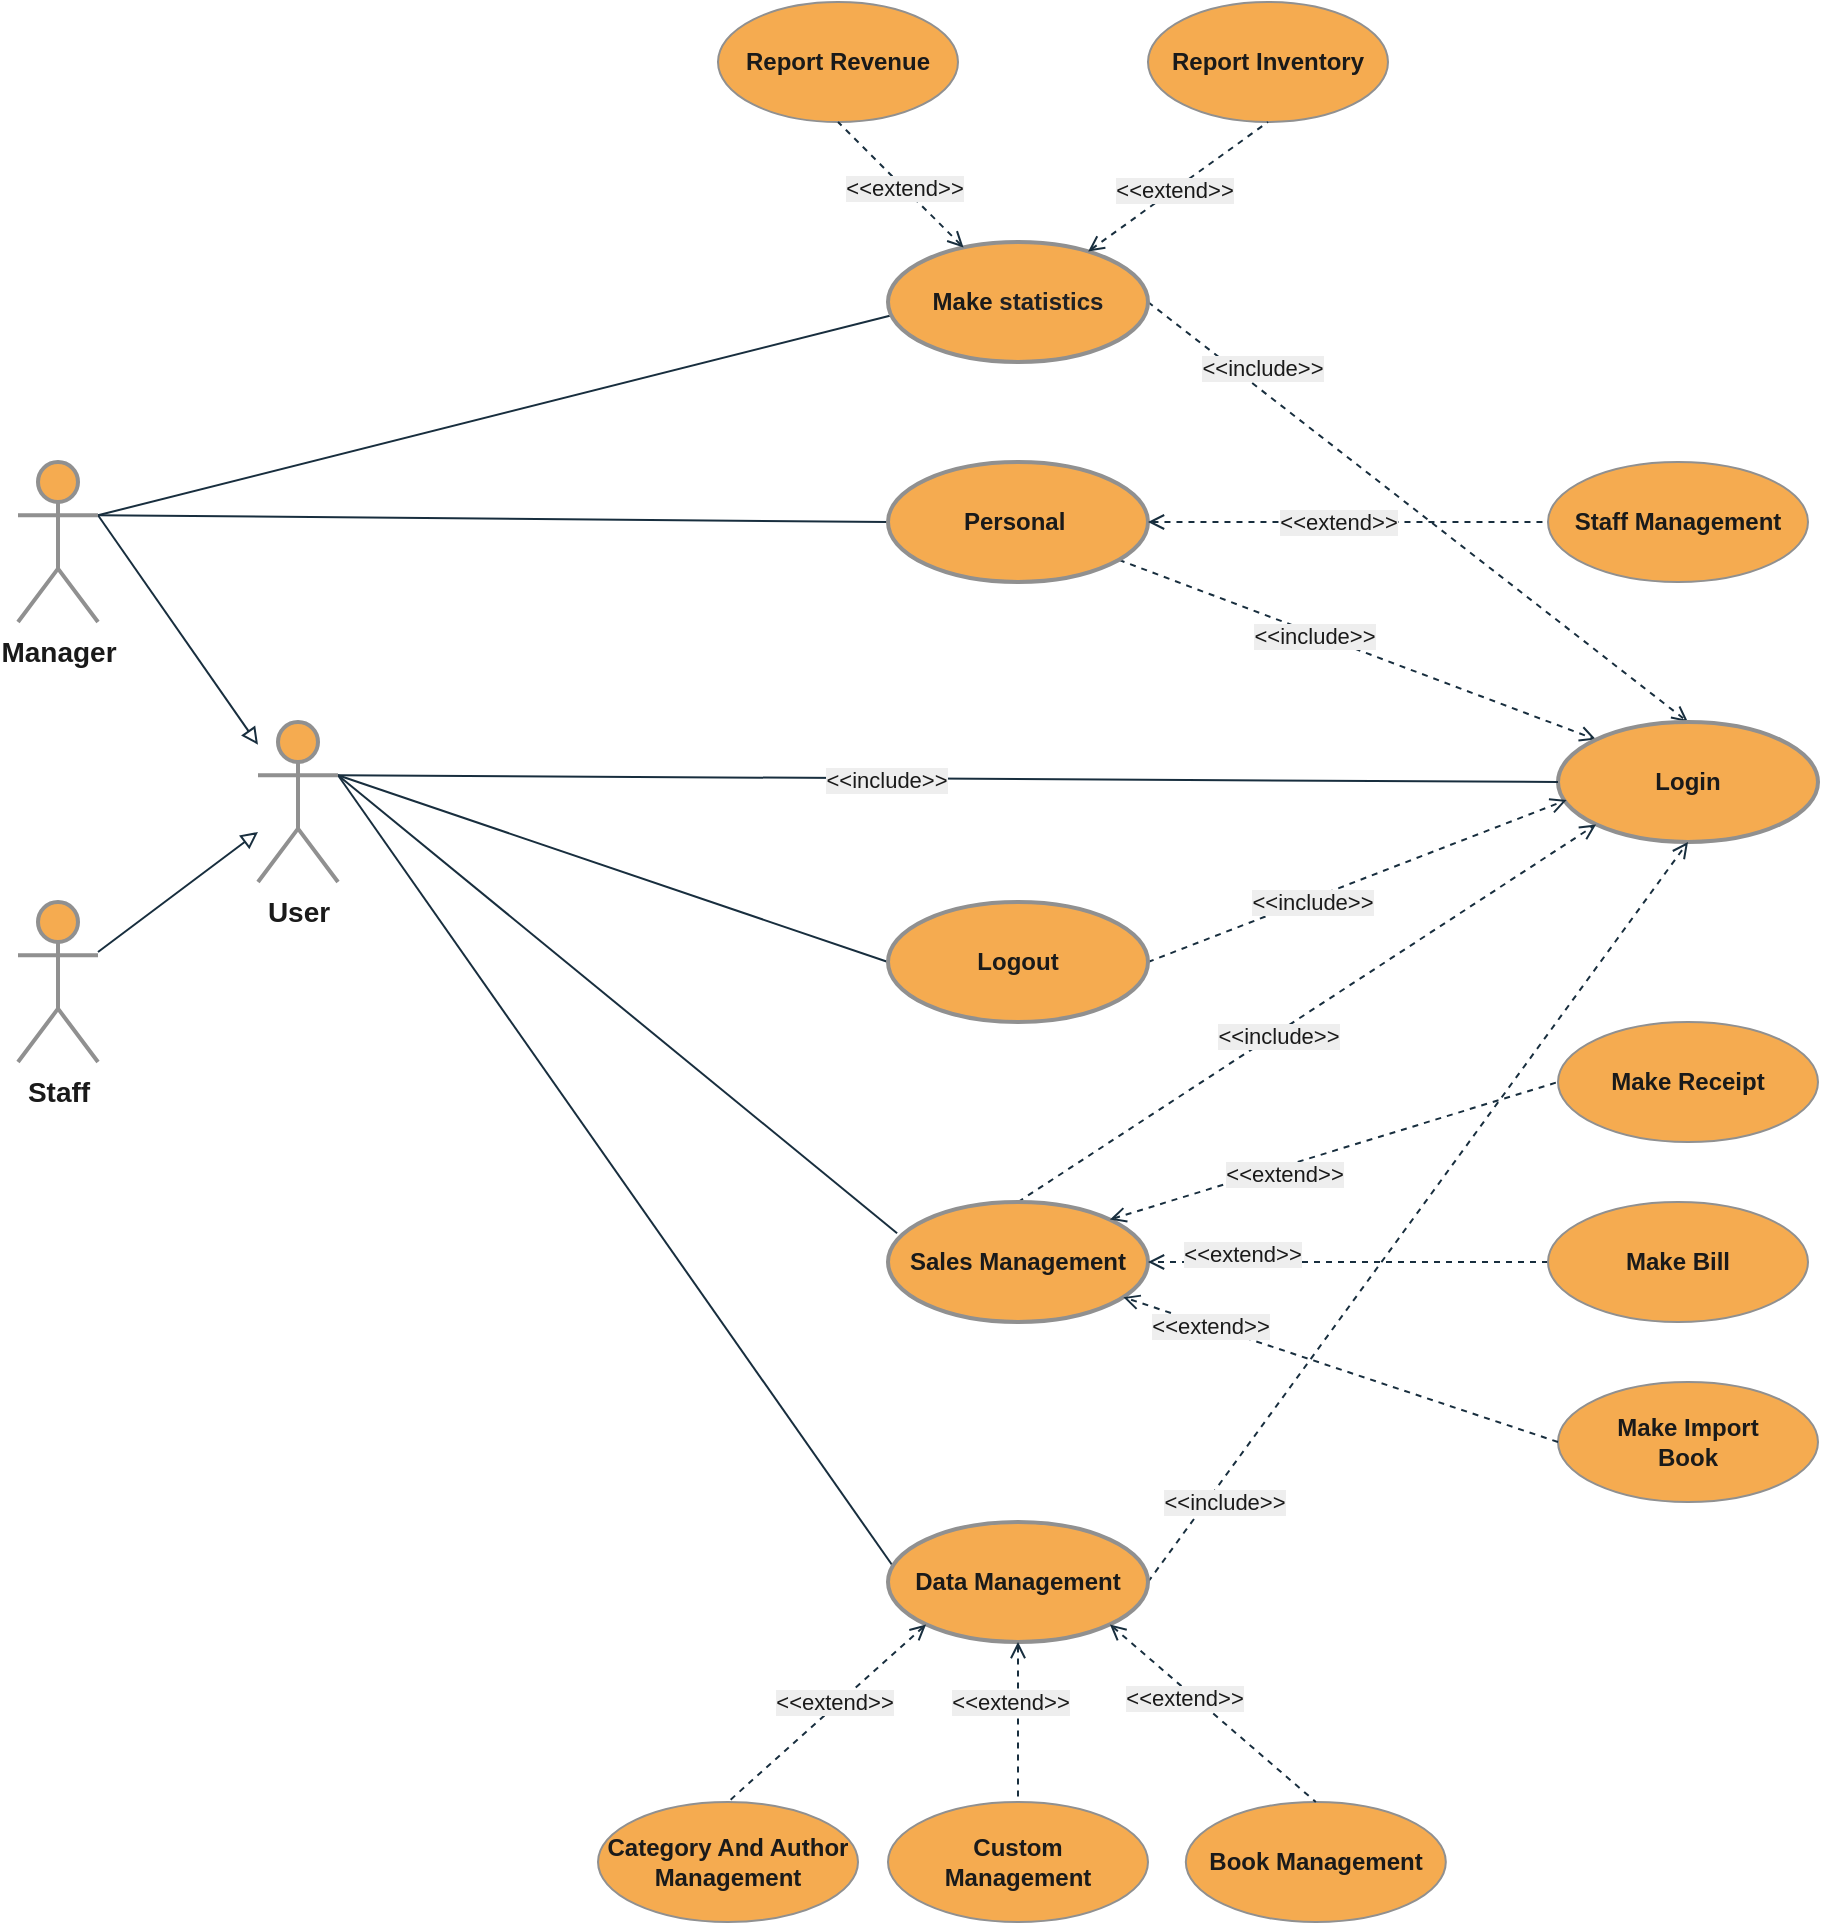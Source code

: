 <mxfile version="14.5.1" type="device" pages="5"><diagram id="12AISzM9FQhBwRvh2Mdc" name="TongQuat"><mxGraphModel dx="2031" dy="1289" grid="1" gridSize="10" guides="1" tooltips="1" connect="1" arrows="1" fold="1" page="1" pageScale="1" pageWidth="100" pageHeight="100" math="0" shadow="0"><root><mxCell id="0"/><mxCell id="1" parent="0"/><mxCell id="B9j7SE3lKNZRO_YAYahh-1" style="rounded=0;orthogonalLoop=1;jettySize=auto;html=1;endArrow=block;endFill=0;strokeColor=#182E3E;fontColor=#1A1A1A;labelBackgroundColor=#EEEEEE;exitX=1;exitY=0.333;exitDx=0;exitDy=0;exitPerimeter=0;" edge="1" parent="1" source="B9j7SE3lKNZRO_YAYahh-4" target="B9j7SE3lKNZRO_YAYahh-10"><mxGeometry relative="1" as="geometry"><mxPoint x="120" y="380" as="targetPoint"/><mxPoint x="100" y="240" as="sourcePoint"/></mxGeometry></mxCell><mxCell id="B9j7SE3lKNZRO_YAYahh-2" style="edgeStyle=none;rounded=0;orthogonalLoop=1;jettySize=auto;html=1;endArrow=none;endFill=0;entryX=0.007;entryY=0.615;entryDx=0;entryDy=0;entryPerimeter=0;strokeColor=#182E3E;fontColor=#1A1A1A;labelBackgroundColor=#EEEEEE;exitX=1;exitY=0.333;exitDx=0;exitDy=0;exitPerimeter=0;" edge="1" parent="1" source="B9j7SE3lKNZRO_YAYahh-4" target="B9j7SE3lKNZRO_YAYahh-13"><mxGeometry relative="1" as="geometry"><mxPoint x="90" y="160" as="sourcePoint"/><mxPoint x="338" y="113" as="targetPoint"/></mxGeometry></mxCell><mxCell id="B9j7SE3lKNZRO_YAYahh-3" style="edgeStyle=none;rounded=0;orthogonalLoop=1;jettySize=auto;html=1;entryX=0;entryY=0.5;entryDx=0;entryDy=0;endArrow=none;endFill=0;strokeColor=#182E3E;fontColor=#1A1A1A;labelBackgroundColor=#EEEEEE;startArrow=none;startFill=0;exitX=1;exitY=0.333;exitDx=0;exitDy=0;exitPerimeter=0;" edge="1" parent="1" source="B9j7SE3lKNZRO_YAYahh-4" target="B9j7SE3lKNZRO_YAYahh-16"><mxGeometry relative="1" as="geometry"><mxPoint x="100" y="240" as="sourcePoint"/></mxGeometry></mxCell><mxCell id="B9j7SE3lKNZRO_YAYahh-4" value="&lt;b&gt;&lt;font style=&quot;font-size: 14px&quot;&gt;Manager&lt;/font&gt;&lt;/b&gt;" style="shape=umlActor;verticalLabelPosition=bottom;verticalAlign=top;html=1;outlineConnect=0;fillColor=#F5AB50;strokeColor=#909090;strokeWidth=2;fontColor=#1A1A1A;" vertex="1" parent="1"><mxGeometry x="60" y="210" width="40" height="80" as="geometry"/></mxCell><mxCell id="B9j7SE3lKNZRO_YAYahh-5" style="edgeStyle=none;rounded=0;orthogonalLoop=1;jettySize=auto;html=1;endArrow=block;endFill=0;strokeColor=#182E3E;fontColor=#1A1A1A;labelBackgroundColor=#EEEEEE;" edge="1" parent="1" source="B9j7SE3lKNZRO_YAYahh-6" target="B9j7SE3lKNZRO_YAYahh-10"><mxGeometry relative="1" as="geometry"><mxPoint x="120" y="400" as="targetPoint"/></mxGeometry></mxCell><mxCell id="B9j7SE3lKNZRO_YAYahh-6" value="&lt;b&gt;&lt;font style=&quot;font-size: 14px&quot;&gt;Staff&lt;br&gt;&lt;/font&gt;&lt;/b&gt;" style="shape=umlActor;verticalLabelPosition=bottom;verticalAlign=top;html=1;outlineConnect=0;fillColor=#F5AB50;strokeColor=#909090;strokeWidth=2;fontColor=#1A1A1A;" vertex="1" parent="1"><mxGeometry x="60" y="430" width="40" height="80" as="geometry"/></mxCell><mxCell id="B9j7SE3lKNZRO_YAYahh-7" style="edgeStyle=none;rounded=0;orthogonalLoop=1;jettySize=auto;html=1;entryX=0.035;entryY=0.26;entryDx=0;entryDy=0;entryPerimeter=0;endArrow=none;endFill=0;strokeColor=#182E3E;fontColor=#1A1A1A;labelBackgroundColor=#EEEEEE;exitX=1;exitY=0.333;exitDx=0;exitDy=0;exitPerimeter=0;" edge="1" parent="1" source="B9j7SE3lKNZRO_YAYahh-10" target="B9j7SE3lKNZRO_YAYahh-20"><mxGeometry relative="1" as="geometry"><mxPoint x="356.322" y="417.787" as="sourcePoint"/></mxGeometry></mxCell><mxCell id="B9j7SE3lKNZRO_YAYahh-8" style="edgeStyle=none;rounded=0;orthogonalLoop=1;jettySize=auto;html=1;entryX=0.028;entryY=0.396;entryDx=0;entryDy=0;entryPerimeter=0;endArrow=none;endFill=0;strokeColor=#182E3E;fontColor=#1A1A1A;labelBackgroundColor=#EEEEEE;exitX=1;exitY=0.333;exitDx=0;exitDy=0;exitPerimeter=0;" edge="1" parent="1" source="B9j7SE3lKNZRO_YAYahh-10" target="B9j7SE3lKNZRO_YAYahh-23"><mxGeometry relative="1" as="geometry"><mxPoint x="220" y="370" as="sourcePoint"/></mxGeometry></mxCell><mxCell id="B9j7SE3lKNZRO_YAYahh-9" style="edgeStyle=none;rounded=0;orthogonalLoop=1;jettySize=auto;html=1;entryX=0;entryY=0.5;entryDx=0;entryDy=0;endArrow=none;endFill=0;strokeColor=#182E3E;fontColor=#1A1A1A;labelBackgroundColor=#EEEEEE;exitX=1;exitY=0.333;exitDx=0;exitDy=0;exitPerimeter=0;" edge="1" parent="1" source="B9j7SE3lKNZRO_YAYahh-10" target="B9j7SE3lKNZRO_YAYahh-26"><mxGeometry relative="1" as="geometry"><mxPoint x="380.962" y="408.284" as="sourcePoint"/></mxGeometry></mxCell><mxCell id="B9j7SE3lKNZRO_YAYahh-10" value="&lt;b&gt;&lt;font style=&quot;font-size: 14px&quot;&gt;User&lt;br&gt;&lt;/font&gt;&lt;/b&gt;" style="shape=umlActor;verticalLabelPosition=bottom;verticalAlign=top;html=1;outlineConnect=0;fillColor=#F5AB50;strokeColor=#909090;strokeWidth=2;fontColor=#1A1A1A;" vertex="1" parent="1"><mxGeometry x="180" y="340" width="40" height="80" as="geometry"/></mxCell><mxCell id="B9j7SE3lKNZRO_YAYahh-11" style="edgeStyle=none;rounded=0;orthogonalLoop=1;jettySize=auto;html=1;entryX=0.5;entryY=0;entryDx=0;entryDy=0;endArrow=open;endFill=0;dashed=1;exitX=1;exitY=0.5;exitDx=0;exitDy=0;strokeColor=#182E3E;fontColor=#1A1A1A;labelBackgroundColor=#EEEEEE;" edge="1" parent="1" source="B9j7SE3lKNZRO_YAYahh-13" target="B9j7SE3lKNZRO_YAYahh-17"><mxGeometry relative="1" as="geometry"/></mxCell><mxCell id="B9j7SE3lKNZRO_YAYahh-12" value="&amp;lt;&amp;lt;include&amp;gt;&amp;gt;" style="edgeLabel;html=1;align=center;verticalAlign=middle;resizable=0;points=[];fontColor=#1A1A1A;labelBackgroundColor=#EEEEEE;" vertex="1" connectable="0" parent="B9j7SE3lKNZRO_YAYahh-11"><mxGeometry x="-0.164" y="2" relative="1" as="geometry"><mxPoint x="-57.3" y="-53.19" as="offset"/></mxGeometry></mxCell><mxCell id="B9j7SE3lKNZRO_YAYahh-13" value="&lt;b&gt;Make&amp;nbsp;&lt;span style=&quot;color: rgb(32 , 33 , 36) ; font-family: inherit ; text-align: left&quot;&gt;&lt;font style=&quot;font-size: 12px&quot;&gt;statistics&lt;/font&gt;&lt;/span&gt;&lt;/b&gt;" style="ellipse;whiteSpace=wrap;html=1;strokeWidth=2;fillColor=#F5AB50;strokeColor=#909090;fontColor=#1A1A1A;" vertex="1" parent="1"><mxGeometry x="495" y="100" width="130" height="60" as="geometry"/></mxCell><mxCell id="B9j7SE3lKNZRO_YAYahh-14" style="edgeStyle=none;rounded=0;orthogonalLoop=1;jettySize=auto;html=1;entryX=0;entryY=0;entryDx=0;entryDy=0;endArrow=open;endFill=0;dashed=1;strokeColor=#182E3E;fontColor=#1A1A1A;labelBackgroundColor=#EEEEEE;" edge="1" parent="1" source="B9j7SE3lKNZRO_YAYahh-16" target="B9j7SE3lKNZRO_YAYahh-17"><mxGeometry relative="1" as="geometry"/></mxCell><mxCell id="B9j7SE3lKNZRO_YAYahh-15" value="&amp;lt;&amp;lt;include&amp;gt;&amp;gt;" style="edgeLabel;html=1;align=center;verticalAlign=middle;resizable=0;points=[];fontColor=#1A1A1A;labelBackgroundColor=#EEEEEE;" vertex="1" connectable="0" parent="B9j7SE3lKNZRO_YAYahh-14"><mxGeometry x="-0.182" y="-1" relative="1" as="geometry"><mxPoint as="offset"/></mxGeometry></mxCell><mxCell id="B9j7SE3lKNZRO_YAYahh-16" value="&lt;b&gt;Personal&amp;nbsp;&lt;/b&gt;" style="ellipse;whiteSpace=wrap;html=1;strokeWidth=2;fillColor=#F5AB50;strokeColor=#909090;fontColor=#1A1A1A;" vertex="1" parent="1"><mxGeometry x="495.0" y="210" width="130" height="60" as="geometry"/></mxCell><mxCell id="B9j7SE3lKNZRO_YAYahh-17" value="&lt;b&gt;Login&lt;/b&gt;" style="ellipse;whiteSpace=wrap;html=1;strokeWidth=2;fillColor=#F5AB50;strokeColor=#909090;fontColor=#1A1A1A;" vertex="1" parent="1"><mxGeometry x="830" y="340" width="130" height="60" as="geometry"/></mxCell><mxCell id="B9j7SE3lKNZRO_YAYahh-18" style="edgeStyle=none;rounded=0;orthogonalLoop=1;jettySize=auto;html=1;endArrow=open;endFill=0;dashed=1;exitX=0.5;exitY=0;exitDx=0;exitDy=0;strokeColor=#182E3E;fontColor=#1A1A1A;labelBackgroundColor=#EEEEEE;entryX=0;entryY=1;entryDx=0;entryDy=0;" edge="1" parent="1" source="B9j7SE3lKNZRO_YAYahh-20" target="B9j7SE3lKNZRO_YAYahh-17"><mxGeometry relative="1" as="geometry"/></mxCell><mxCell id="B9j7SE3lKNZRO_YAYahh-19" value="&amp;lt;&amp;lt;include&amp;gt;&amp;gt;" style="edgeLabel;html=1;align=center;verticalAlign=middle;resizable=0;points=[];fontColor=#1A1A1A;labelBackgroundColor=#EEEEEE;" vertex="1" connectable="0" parent="B9j7SE3lKNZRO_YAYahh-18"><mxGeometry x="-0.104" y="-1" relative="1" as="geometry"><mxPoint as="offset"/></mxGeometry></mxCell><mxCell id="B9j7SE3lKNZRO_YAYahh-20" value="&lt;b&gt;Sales Management&lt;/b&gt;" style="ellipse;whiteSpace=wrap;html=1;strokeWidth=2;fillColor=#F5AB50;strokeColor=#909090;fontColor=#1A1A1A;" vertex="1" parent="1"><mxGeometry x="495" y="580" width="130" height="60" as="geometry"/></mxCell><mxCell id="B9j7SE3lKNZRO_YAYahh-21" style="edgeStyle=none;rounded=0;orthogonalLoop=1;jettySize=auto;html=1;entryX=0.5;entryY=1;entryDx=0;entryDy=0;endArrow=open;endFill=0;dashed=1;exitX=1;exitY=0.5;exitDx=0;exitDy=0;strokeColor=#182E3E;fontColor=#1A1A1A;labelBackgroundColor=#EEEEEE;" edge="1" parent="1" source="B9j7SE3lKNZRO_YAYahh-23" target="B9j7SE3lKNZRO_YAYahh-17"><mxGeometry relative="1" as="geometry"/></mxCell><mxCell id="B9j7SE3lKNZRO_YAYahh-22" value="&amp;lt;&amp;lt;include&amp;gt;&amp;gt;" style="edgeLabel;html=1;align=center;verticalAlign=middle;resizable=0;points=[];fontColor=#1A1A1A;labelBackgroundColor=#EEEEEE;" vertex="1" connectable="0" parent="B9j7SE3lKNZRO_YAYahh-21"><mxGeometry x="0.098" y="1" relative="1" as="geometry"><mxPoint x="-109.76" y="163.83" as="offset"/></mxGeometry></mxCell><mxCell id="B9j7SE3lKNZRO_YAYahh-23" value="&lt;b&gt;Data Management&lt;/b&gt;" style="ellipse;whiteSpace=wrap;html=1;strokeWidth=2;fillColor=#F5AB50;strokeColor=#909090;fontColor=#1A1A1A;" vertex="1" parent="1"><mxGeometry x="495" y="740" width="130" height="60" as="geometry"/></mxCell><mxCell id="B9j7SE3lKNZRO_YAYahh-24" style="edgeStyle=none;rounded=0;orthogonalLoop=1;jettySize=auto;html=1;exitX=1;exitY=0.5;exitDx=0;exitDy=0;entryX=0.033;entryY=0.65;entryDx=0;entryDy=0;entryPerimeter=0;endArrow=open;endFill=0;dashed=1;strokeColor=#182E3E;fontColor=#1A1A1A;labelBackgroundColor=#EEEEEE;" edge="1" parent="1" source="B9j7SE3lKNZRO_YAYahh-26" target="B9j7SE3lKNZRO_YAYahh-17"><mxGeometry relative="1" as="geometry"/></mxCell><mxCell id="B9j7SE3lKNZRO_YAYahh-25" value="&amp;lt;&amp;lt;include&amp;gt;&amp;gt;" style="edgeLabel;html=1;align=center;verticalAlign=middle;resizable=0;points=[];fontColor=#1A1A1A;labelBackgroundColor=#EEEEEE;" vertex="1" connectable="0" parent="B9j7SE3lKNZRO_YAYahh-24"><mxGeometry x="-0.219" y="-1" relative="1" as="geometry"><mxPoint as="offset"/></mxGeometry></mxCell><mxCell id="B9j7SE3lKNZRO_YAYahh-26" value="&lt;b&gt;Logout&lt;/b&gt;" style="ellipse;whiteSpace=wrap;html=1;strokeWidth=2;fillColor=#F5AB50;strokeColor=#909090;fontColor=#1A1A1A;" vertex="1" parent="1"><mxGeometry x="495" y="430" width="130" height="60" as="geometry"/></mxCell><mxCell id="B9j7SE3lKNZRO_YAYahh-27" value="&amp;lt;&amp;lt;extend&amp;gt;&amp;gt;" style="edgeStyle=none;orthogonalLoop=1;jettySize=auto;html=1;exitX=1;exitY=0;exitDx=0;exitDy=0;entryX=0;entryY=0.5;entryDx=0;entryDy=0;dashed=1;startArrow=open;startFill=0;endArrow=none;endFill=0;strokeColor=#182E3E;fontColor=#1A1A1A;labelBackgroundColor=#EEEEEE;" edge="1" parent="1" source="B9j7SE3lKNZRO_YAYahh-20" target="B9j7SE3lKNZRO_YAYahh-29"><mxGeometry x="-0.238" y="-4" relative="1" as="geometry"><mxPoint x="943.98" y="565" as="sourcePoint"/><mxPoint as="offset"/></mxGeometry></mxCell><mxCell id="B9j7SE3lKNZRO_YAYahh-28" value="&lt;b&gt;Make Import &lt;br&gt;Book&lt;/b&gt;" style="ellipse;whiteSpace=wrap;html=1;fillColor=#F5AB50;strokeColor=#909090;fontColor=#1A1A1A;" vertex="1" parent="1"><mxGeometry x="830" y="670" width="130" height="60" as="geometry"/></mxCell><mxCell id="B9j7SE3lKNZRO_YAYahh-29" value="&lt;b&gt;Make Receipt&lt;/b&gt;" style="ellipse;whiteSpace=wrap;html=1;fillColor=#F5AB50;strokeColor=#909090;fontColor=#1A1A1A;" vertex="1" parent="1"><mxGeometry x="830" y="490" width="130" height="60" as="geometry"/></mxCell><mxCell id="B9j7SE3lKNZRO_YAYahh-30" value="&amp;lt;&amp;lt;extend&amp;gt;&amp;gt;" style="edgeStyle=none;orthogonalLoop=1;jettySize=auto;html=1;dashed=1;startArrow=none;startFill=0;endArrow=open;endFill=0;strokeColor=#182E3E;fontColor=#1A1A1A;labelBackgroundColor=#EEEEEE;entryX=1;entryY=0.5;entryDx=0;entryDy=0;" edge="1" parent="1" source="B9j7SE3lKNZRO_YAYahh-31" target="B9j7SE3lKNZRO_YAYahh-20"><mxGeometry x="0.528" y="-4" relative="1" as="geometry"><mxPoint x="936.548" y="579.462" as="targetPoint"/><mxPoint as="offset"/></mxGeometry></mxCell><mxCell id="B9j7SE3lKNZRO_YAYahh-31" value="&lt;b&gt;Make Bill&lt;/b&gt;" style="ellipse;whiteSpace=wrap;html=1;fillColor=#F5AB50;strokeColor=#909090;fontColor=#1A1A1A;" vertex="1" parent="1"><mxGeometry x="825" y="580" width="130" height="60" as="geometry"/></mxCell><mxCell id="B9j7SE3lKNZRO_YAYahh-32" value="&amp;lt;&amp;lt;extend&amp;gt;&amp;gt;" style="edgeStyle=none;orthogonalLoop=1;jettySize=auto;html=1;dashed=1;startArrow=none;startFill=0;endArrow=open;endFill=0;strokeColor=#182E3E;fontColor=#1A1A1A;labelBackgroundColor=#EEEEEE;exitX=0;exitY=0.5;exitDx=0;exitDy=0;" edge="1" parent="1" source="B9j7SE3lKNZRO_YAYahh-28" target="B9j7SE3lKNZRO_YAYahh-20"><mxGeometry x="0.599" relative="1" as="geometry"><mxPoint x="1050" y="509.996" as="targetPoint"/><mxPoint x="1050" y="570" as="sourcePoint"/><mxPoint as="offset"/></mxGeometry></mxCell><mxCell id="B9j7SE3lKNZRO_YAYahh-33" value="&lt;b&gt;Category And Author Management&lt;/b&gt;" style="ellipse;whiteSpace=wrap;html=1;fillColor=#F5AB50;strokeColor=#909090;fontColor=#1A1A1A;" vertex="1" parent="1"><mxGeometry x="350.004" y="880" width="130" height="60" as="geometry"/></mxCell><mxCell id="B9j7SE3lKNZRO_YAYahh-34" value="&lt;b&gt;Custom&lt;br&gt;Management&lt;/b&gt;" style="ellipse;whiteSpace=wrap;html=1;fillColor=#F5AB50;strokeColor=#909090;fontColor=#1A1A1A;" vertex="1" parent="1"><mxGeometry x="495.0" y="880" width="130" height="60" as="geometry"/></mxCell><mxCell id="B9j7SE3lKNZRO_YAYahh-35" value="&lt;b&gt;Book Management&lt;/b&gt;" style="ellipse;whiteSpace=wrap;html=1;fillColor=#F5AB50;strokeColor=#909090;fontColor=#1A1A1A;" vertex="1" parent="1"><mxGeometry x="643.91" y="880" width="130" height="60" as="geometry"/></mxCell><mxCell id="B9j7SE3lKNZRO_YAYahh-36" value="&amp;lt;&amp;lt;extend&amp;gt;&amp;gt;" style="edgeStyle=none;orthogonalLoop=1;jettySize=auto;html=1;exitX=1;exitY=1;exitDx=0;exitDy=0;entryX=0.5;entryY=0;entryDx=0;entryDy=0;dashed=1;startArrow=open;startFill=0;endArrow=none;endFill=0;strokeColor=#182E3E;fontColor=#1A1A1A;labelBackgroundColor=#EEEEEE;" edge="1" parent="1" source="B9j7SE3lKNZRO_YAYahh-23" target="B9j7SE3lKNZRO_YAYahh-35"><mxGeometry x="-0.238" y="-4" relative="1" as="geometry"><mxPoint x="820" y="840" as="sourcePoint"/><mxPoint x="1042.156" y="761.002" as="targetPoint"/><mxPoint as="offset"/></mxGeometry></mxCell><mxCell id="B9j7SE3lKNZRO_YAYahh-37" value="&amp;lt;&amp;lt;extend&amp;gt;&amp;gt;" style="edgeStyle=none;orthogonalLoop=1;jettySize=auto;html=1;exitX=1;exitY=0;exitDx=0;exitDy=0;entryX=0.5;entryY=0;entryDx=0;entryDy=0;dashed=1;startArrow=open;startFill=0;endArrow=none;endFill=0;strokeColor=#182E3E;fontColor=#1A1A1A;labelBackgroundColor=#EEEEEE;" edge="1" parent="1" target="B9j7SE3lKNZRO_YAYahh-34"><mxGeometry x="-0.238" y="-4" relative="1" as="geometry"><mxPoint x="560.004" y="799.998" as="sourcePoint"/><mxPoint x="782.16" y="721.0" as="targetPoint"/><mxPoint as="offset"/></mxGeometry></mxCell><mxCell id="B9j7SE3lKNZRO_YAYahh-38" value="&amp;lt;&amp;lt;extend&amp;gt;&amp;gt;" style="edgeStyle=none;orthogonalLoop=1;jettySize=auto;html=1;exitX=0;exitY=1;exitDx=0;exitDy=0;entryX=0.5;entryY=0;entryDx=0;entryDy=0;dashed=1;startArrow=open;startFill=0;endArrow=none;endFill=0;strokeColor=#182E3E;fontColor=#1A1A1A;labelBackgroundColor=#EEEEEE;" edge="1" parent="1" source="B9j7SE3lKNZRO_YAYahh-23" target="B9j7SE3lKNZRO_YAYahh-33"><mxGeometry x="-0.097" y="-2" relative="1" as="geometry"><mxPoint x="127.85" y="790" as="sourcePoint"/><mxPoint x="350.006" y="711.002" as="targetPoint"/><mxPoint as="offset"/></mxGeometry></mxCell><mxCell id="B9j7SE3lKNZRO_YAYahh-39" value="&lt;b&gt;Staff Management&lt;/b&gt;" style="ellipse;whiteSpace=wrap;html=1;fillColor=#F5AB50;strokeColor=#909090;fontColor=#1A1A1A;" vertex="1" parent="1"><mxGeometry x="825" y="210" width="130" height="60" as="geometry"/></mxCell><mxCell id="B9j7SE3lKNZRO_YAYahh-40" value="&amp;lt;&amp;lt;extend&amp;gt;&amp;gt;" style="edgeStyle=none;orthogonalLoop=1;jettySize=auto;html=1;exitX=1;exitY=0.5;exitDx=0;exitDy=0;entryX=0;entryY=0.5;entryDx=0;entryDy=0;dashed=1;startArrow=open;startFill=0;endArrow=none;endFill=0;strokeColor=#182E3E;fontColor=#1A1A1A;labelBackgroundColor=#EEEEEE;" edge="1" parent="1" source="B9j7SE3lKNZRO_YAYahh-16" target="B9j7SE3lKNZRO_YAYahh-39"><mxGeometry x="-0.05" relative="1" as="geometry"><mxPoint x="570.004" y="111.002" as="sourcePoint"/><mxPoint x="676.07" y="200" as="targetPoint"/><mxPoint as="offset"/></mxGeometry></mxCell><mxCell id="B9j7SE3lKNZRO_YAYahh-41" style="edgeStyle=none;rounded=0;orthogonalLoop=1;jettySize=auto;html=1;endArrow=none;endFill=0;exitX=1;exitY=0.333;exitDx=0;exitDy=0;strokeColor=#182E3E;fontColor=#1A1A1A;labelBackgroundColor=#EEEEEE;entryX=0;entryY=0.5;entryDx=0;entryDy=0;exitPerimeter=0;" edge="1" parent="1" source="B9j7SE3lKNZRO_YAYahh-10" target="B9j7SE3lKNZRO_YAYahh-17"><mxGeometry relative="1" as="geometry"><mxPoint x="230" y="368.79" as="sourcePoint"/><mxPoint x="517.574" y="170.003" as="targetPoint"/></mxGeometry></mxCell><mxCell id="B9j7SE3lKNZRO_YAYahh-42" value="&amp;lt;&amp;lt;include&amp;gt;&amp;gt;" style="edgeLabel;html=1;align=center;verticalAlign=middle;resizable=0;points=[];fontColor=#1A1A1A;labelBackgroundColor=#EEEEEE;" vertex="1" connectable="0" parent="B9j7SE3lKNZRO_YAYahh-41"><mxGeometry x="-0.104" y="-1" relative="1" as="geometry"><mxPoint as="offset"/></mxGeometry></mxCell><mxCell id="B9j7SE3lKNZRO_YAYahh-43" value="&lt;b&gt;Report Revenue&lt;/b&gt;" style="ellipse;whiteSpace=wrap;html=1;fillColor=#F5AB50;strokeColor=#909090;fontColor=#1A1A1A;" vertex="1" parent="1"><mxGeometry x="410" y="-20" width="120" height="60" as="geometry"/></mxCell><mxCell id="B9j7SE3lKNZRO_YAYahh-44" value="&lt;b&gt;Report Inventory&lt;/b&gt;" style="ellipse;whiteSpace=wrap;html=1;fillColor=#F5AB50;strokeColor=#909090;fontColor=#1A1A1A;" vertex="1" parent="1"><mxGeometry x="625" y="-20" width="120" height="60" as="geometry"/></mxCell><mxCell id="B9j7SE3lKNZRO_YAYahh-45" value="&amp;lt;&amp;lt;extend&amp;gt;&amp;gt;" style="edgeStyle=none;orthogonalLoop=1;jettySize=auto;html=1;entryX=0.5;entryY=1;entryDx=0;entryDy=0;dashed=1;startArrow=open;startFill=0;endArrow=none;endFill=0;strokeColor=#182E3E;fontColor=#1A1A1A;labelBackgroundColor=#EEEEEE;" edge="1" parent="1" source="B9j7SE3lKNZRO_YAYahh-13" target="B9j7SE3lKNZRO_YAYahh-43"><mxGeometry x="-0.05" relative="1" as="geometry"><mxPoint x="710" y="20" as="sourcePoint"/><mxPoint x="910" y="20" as="targetPoint"/><mxPoint as="offset"/></mxGeometry></mxCell><mxCell id="B9j7SE3lKNZRO_YAYahh-46" value="&amp;lt;&amp;lt;extend&amp;gt;&amp;gt;" style="edgeStyle=none;orthogonalLoop=1;jettySize=auto;html=1;dashed=1;startArrow=open;startFill=0;endArrow=none;endFill=0;strokeColor=#182E3E;fontColor=#1A1A1A;labelBackgroundColor=#EEEEEE;entryX=0.5;entryY=1;entryDx=0;entryDy=0;" edge="1" parent="1" source="B9j7SE3lKNZRO_YAYahh-13" target="B9j7SE3lKNZRO_YAYahh-44"><mxGeometry x="-0.05" relative="1" as="geometry"><mxPoint x="635" y="129.5" as="sourcePoint"/><mxPoint x="835" y="130" as="targetPoint"/><mxPoint as="offset"/></mxGeometry></mxCell></root></mxGraphModel></diagram><diagram id="dQmWxJKaOyNZSO_OTCmM" name="QlyBanHang"><mxGraphModel dx="1322" dy="732" grid="1" gridSize="10" guides="1" tooltips="1" connect="1" arrows="1" fold="1" page="1" pageScale="1" pageWidth="100" pageHeight="100" math="0" shadow="0"><root><mxCell id="JyHqEQmhWCC_Et6Cs1uQ-0"/><mxCell id="JyHqEQmhWCC_Et6Cs1uQ-1" parent="JyHqEQmhWCC_Et6Cs1uQ-0"/><mxCell id="JyHqEQmhWCC_Et6Cs1uQ-2" style="edgeStyle=none;orthogonalLoop=1;jettySize=auto;html=1;entryX=0.005;entryY=0.589;entryDx=0;entryDy=0;entryPerimeter=0;startArrow=open;startFill=0;endArrow=none;endFill=0;dashed=1;strokeColor=#182E3E;fontColor=#1A1A1A;labelBackgroundColor=#EEEEEE;" edge="1" parent="JyHqEQmhWCC_Et6Cs1uQ-1" source="JyHqEQmhWCC_Et6Cs1uQ-4" target="JyHqEQmhWCC_Et6Cs1uQ-9"><mxGeometry relative="1" as="geometry"/></mxCell><mxCell id="JyHqEQmhWCC_Et6Cs1uQ-3" value="&amp;lt;&amp;lt;extend&amp;gt;&amp;gt;" style="edgeStyle=none;orthogonalLoop=1;jettySize=auto;html=1;exitX=1;exitY=0.5;exitDx=0;exitDy=0;entryX=0;entryY=0.5;entryDx=0;entryDy=0;dashed=1;startArrow=open;startFill=0;endArrow=none;endFill=0;strokeColor=#182E3E;fontColor=#1A1A1A;labelBackgroundColor=#EEEEEE;" edge="1" parent="JyHqEQmhWCC_Et6Cs1uQ-1" source="JyHqEQmhWCC_Et6Cs1uQ-4" target="JyHqEQmhWCC_Et6Cs1uQ-16"><mxGeometry relative="1" as="geometry"/></mxCell><mxCell id="JyHqEQmhWCC_Et6Cs1uQ-4" value="&lt;b&gt;Sales Management&lt;/b&gt;" style="ellipse;whiteSpace=wrap;html=1;fillColor=#F5AB50;strokeColor=#909090;fontColor=#1A1A1A;" vertex="1" parent="JyHqEQmhWCC_Et6Cs1uQ-1"><mxGeometry x="190" y="350" width="120" height="60" as="geometry"/></mxCell><mxCell id="JyHqEQmhWCC_Et6Cs1uQ-5" style="edgeStyle=none;orthogonalLoop=1;jettySize=auto;html=1;exitX=0.5;exitY=0;exitDx=0;exitDy=0;strokeColor=#182E3E;fontColor=#1A1A1A;labelBackgroundColor=#EEEEEE;" edge="1" parent="JyHqEQmhWCC_Et6Cs1uQ-1"><mxGeometry relative="1" as="geometry"><mxPoint x="190" y="320" as="sourcePoint"/><mxPoint x="190" y="320" as="targetPoint"/></mxGeometry></mxCell><mxCell id="JyHqEQmhWCC_Et6Cs1uQ-6" style="edgeStyle=none;orthogonalLoop=1;jettySize=auto;html=1;exitX=0.5;exitY=1;exitDx=0;exitDy=0;strokeColor=#182E3E;fontColor=#1A1A1A;labelBackgroundColor=#EEEEEE;" edge="1" parent="JyHqEQmhWCC_Et6Cs1uQ-1"><mxGeometry relative="1" as="geometry"><mxPoint x="190" y="370" as="sourcePoint"/><mxPoint x="190" y="370" as="targetPoint"/></mxGeometry></mxCell><mxCell id="JyHqEQmhWCC_Et6Cs1uQ-7" style="edgeStyle=none;orthogonalLoop=1;jettySize=auto;html=1;entryX=0;entryY=0.5;entryDx=0;entryDy=0;dashed=1;startArrow=open;startFill=0;endArrow=none;endFill=0;strokeColor=#182E3E;fontColor=#1A1A1A;labelBackgroundColor=#EEEEEE;" edge="1" parent="JyHqEQmhWCC_Et6Cs1uQ-1" source="JyHqEQmhWCC_Et6Cs1uQ-9" target="JyHqEQmhWCC_Et6Cs1uQ-10"><mxGeometry relative="1" as="geometry"/></mxCell><mxCell id="JyHqEQmhWCC_Et6Cs1uQ-8" style="edgeStyle=none;orthogonalLoop=1;jettySize=auto;html=1;exitX=1;exitY=0;exitDx=0;exitDy=0;dashed=1;startArrow=open;startFill=0;endArrow=none;endFill=0;strokeColor=#182E3E;fontColor=#1A1A1A;labelBackgroundColor=#EEEEEE;entryX=0;entryY=0.5;entryDx=0;entryDy=0;" edge="1" parent="JyHqEQmhWCC_Et6Cs1uQ-1" source="JyHqEQmhWCC_Et6Cs1uQ-9" target="JyHqEQmhWCC_Et6Cs1uQ-11"><mxGeometry relative="1" as="geometry"><mxPoint x="680" y="150" as="targetPoint"/></mxGeometry></mxCell><mxCell id="JyHqEQmhWCC_Et6Cs1uQ-9" value="&lt;b&gt;Make Import Book&lt;/b&gt;" style="ellipse;whiteSpace=wrap;html=1;fillColor=#F5AB50;strokeColor=#909090;fontColor=#1A1A1A;" vertex="1" parent="JyHqEQmhWCC_Et6Cs1uQ-1"><mxGeometry x="440" y="250" width="120" height="60" as="geometry"/></mxCell><mxCell id="JyHqEQmhWCC_Et6Cs1uQ-10" value="&lt;b&gt;Add&lt;/b&gt;" style="ellipse;whiteSpace=wrap;html=1;fillColor=#F5AB50;strokeColor=#909090;fontColor=#1A1A1A;" vertex="1" parent="JyHqEQmhWCC_Et6Cs1uQ-1"><mxGeometry x="670" y="260" width="60" height="40" as="geometry"/></mxCell><mxCell id="JyHqEQmhWCC_Et6Cs1uQ-11" value="&lt;b&gt;Change&lt;/b&gt;" style="ellipse;whiteSpace=wrap;html=1;fillColor=#F5AB50;strokeColor=#909090;fontColor=#1A1A1A;" vertex="1" parent="JyHqEQmhWCC_Et6Cs1uQ-1"><mxGeometry x="670" y="190" width="60" height="40" as="geometry"/></mxCell><mxCell id="JyHqEQmhWCC_Et6Cs1uQ-12" value="&amp;lt;&amp;lt;extend&amp;gt;&amp;gt;" style="edgeLabel;html=1;align=center;verticalAlign=middle;resizable=0;points=[];fontColor=#1A1A1A;labelBackgroundColor=#EEEEEE;" vertex="1" connectable="0" parent="JyHqEQmhWCC_Et6Cs1uQ-1"><mxGeometry x="509.996" y="419.996" as="geometry"><mxPoint x="102" y="-137" as="offset"/></mxGeometry></mxCell><mxCell id="JyHqEQmhWCC_Et6Cs1uQ-13" value="&amp;lt;&amp;lt;extend&amp;gt;&amp;gt;" style="edgeLabel;html=1;align=center;verticalAlign=middle;resizable=0;points=[];fontColor=#1A1A1A;labelBackgroundColor=#EEEEEE;" vertex="1" connectable="0" parent="JyHqEQmhWCC_Et6Cs1uQ-1"><mxGeometry x="389.996" y="309.996" as="geometry"><mxPoint x="-27" y="17" as="offset"/></mxGeometry></mxCell><mxCell id="JyHqEQmhWCC_Et6Cs1uQ-14" value="&amp;lt;&amp;lt;extend&amp;gt;&amp;gt;" style="edgeLabel;html=1;align=center;verticalAlign=middle;resizable=0;points=[];fontColor=#1A1A1A;labelBackgroundColor=#EEEEEE;" vertex="1" connectable="0" parent="JyHqEQmhWCC_Et6Cs1uQ-1"><mxGeometry x="459.996" y="309.996" as="geometry"><mxPoint x="137" y="-78" as="offset"/></mxGeometry></mxCell><mxCell id="JyHqEQmhWCC_Et6Cs1uQ-15" value="&amp;lt;&amp;lt;extend&amp;gt;&amp;gt;" style="edgeStyle=none;orthogonalLoop=1;jettySize=auto;html=1;entryX=0;entryY=0.5;entryDx=0;entryDy=0;dashed=1;startArrow=open;startFill=0;endArrow=none;endFill=0;strokeColor=#182E3E;fontColor=#1A1A1A;labelBackgroundColor=#EEEEEE;" edge="1" parent="JyHqEQmhWCC_Et6Cs1uQ-1" source="JyHqEQmhWCC_Et6Cs1uQ-16" target="JyHqEQmhWCC_Et6Cs1uQ-17"><mxGeometry x="-0.2" relative="1" as="geometry"><Array as="points"/><mxPoint as="offset"/></mxGeometry></mxCell><mxCell id="JyHqEQmhWCC_Et6Cs1uQ-16" value="&lt;b&gt;Make Receipt&lt;/b&gt;" style="ellipse;whiteSpace=wrap;html=1;fillColor=#F5AB50;strokeColor=#909090;fontColor=#1A1A1A;" vertex="1" parent="JyHqEQmhWCC_Et6Cs1uQ-1"><mxGeometry x="440" y="350" width="120" height="60" as="geometry"/></mxCell><mxCell id="JyHqEQmhWCC_Et6Cs1uQ-17" value="&lt;b&gt;Add&lt;/b&gt;" style="ellipse;whiteSpace=wrap;html=1;fillColor=#F5AB50;strokeColor=#909090;fontColor=#1A1A1A;" vertex="1" parent="JyHqEQmhWCC_Et6Cs1uQ-1"><mxGeometry x="670" y="360" width="60" height="40" as="geometry"/></mxCell><mxCell id="JyHqEQmhWCC_Et6Cs1uQ-18" value="&amp;lt;&amp;lt;extend&amp;gt;&amp;gt;" style="edgeStyle=none;orthogonalLoop=1;jettySize=auto;html=1;dashed=1;startArrow=none;startFill=0;endArrow=open;endFill=0;strokeColor=#182E3E;fontColor=#1A1A1A;labelBackgroundColor=#EEEEEE;exitX=0;exitY=0.5;exitDx=0;exitDy=0;" edge="1" parent="JyHqEQmhWCC_Et6Cs1uQ-1" source="JyHqEQmhWCC_Et6Cs1uQ-20" target="JyHqEQmhWCC_Et6Cs1uQ-4"><mxGeometry relative="1" as="geometry"><mxPoint x="390" y="696.004" as="targetPoint"/></mxGeometry></mxCell><mxCell id="JyHqEQmhWCC_Et6Cs1uQ-19" value="&amp;lt;&amp;lt;extend&amp;gt;&amp;gt;" style="edgeStyle=none;orthogonalLoop=1;jettySize=auto;html=1;exitX=1;exitY=0.5;exitDx=0;exitDy=0;entryX=0;entryY=0.5;entryDx=0;entryDy=0;dashed=1;startArrow=open;startFill=0;endArrow=none;endFill=0;strokeColor=#182E3E;fontColor=#1A1A1A;labelBackgroundColor=#EEEEEE;" edge="1" parent="JyHqEQmhWCC_Et6Cs1uQ-1" source="JyHqEQmhWCC_Et6Cs1uQ-20" target="JyHqEQmhWCC_Et6Cs1uQ-23"><mxGeometry x="-0.091" relative="1" as="geometry"><mxPoint as="offset"/></mxGeometry></mxCell><mxCell id="JyHqEQmhWCC_Et6Cs1uQ-20" value="&lt;b&gt;Make Bill&lt;/b&gt;" style="ellipse;whiteSpace=wrap;html=1;fillColor=#F5AB50;strokeColor=#909090;fontColor=#1A1A1A;" vertex="1" parent="JyHqEQmhWCC_Et6Cs1uQ-1"><mxGeometry x="440" y="460.004" width="120" height="60" as="geometry"/></mxCell><mxCell id="JyHqEQmhWCC_Et6Cs1uQ-21" value="&amp;lt;&amp;lt;extend&amp;gt;&amp;gt;" style="edgeStyle=none;orthogonalLoop=1;jettySize=auto;html=1;dashed=1;startArrow=open;startFill=0;endArrow=none;endFill=0;entryX=0;entryY=0.5;entryDx=0;entryDy=0;strokeColor=#182E3E;fontColor=#1A1A1A;labelBackgroundColor=#EEEEEE;" edge="1" parent="JyHqEQmhWCC_Et6Cs1uQ-1" source="JyHqEQmhWCC_Et6Cs1uQ-20" target="JyHqEQmhWCC_Et6Cs1uQ-22"><mxGeometry relative="1" as="geometry"><mxPoint x="432.671" y="794.914" as="sourcePoint"/></mxGeometry></mxCell><mxCell id="JyHqEQmhWCC_Et6Cs1uQ-22" value="&lt;b&gt;Change&lt;/b&gt;" style="ellipse;whiteSpace=wrap;html=1;fillColor=#F5AB50;strokeColor=#909090;fontColor=#1A1A1A;" vertex="1" parent="JyHqEQmhWCC_Et6Cs1uQ-1"><mxGeometry x="670" y="540.004" width="60" height="40" as="geometry"/></mxCell><mxCell id="JyHqEQmhWCC_Et6Cs1uQ-23" value="&lt;b&gt;Add&lt;/b&gt;" style="ellipse;whiteSpace=wrap;html=1;fillColor=#F5AB50;strokeColor=#909090;fontColor=#1A1A1A;" vertex="1" parent="JyHqEQmhWCC_Et6Cs1uQ-1"><mxGeometry x="670" y="470" width="60" height="40" as="geometry"/></mxCell></root></mxGraphModel></diagram><diagram id="bMRgqGw23tmsKumT_J8F" name="QlyDuLieu"><mxGraphModel dx="-778" dy="132" grid="1" gridSize="10" guides="1" tooltips="1" connect="1" arrows="1" fold="1" page="1" pageScale="1" pageWidth="100" pageHeight="100" math="0" shadow="0"><root><mxCell id="t4f5q_BOnpOnuYXlX9bH-0"/><mxCell id="t4f5q_BOnpOnuYXlX9bH-1" parent="t4f5q_BOnpOnuYXlX9bH-0"/><mxCell id="maSivR2aU5t5Q9_bpVnh-0" value="&amp;lt;&amp;lt;extend&amp;gt;&amp;gt;" style="rounded=0;orthogonalLoop=1;jettySize=auto;html=1;exitX=1;exitY=0;exitDx=0;exitDy=0;entryX=0;entryY=1;entryDx=0;entryDy=0;dashed=1;endArrow=none;endFill=0;startArrow=open;startFill=0;" edge="1" parent="t4f5q_BOnpOnuYXlX9bH-1" source="maSivR2aU5t5Q9_bpVnh-5" target="maSivR2aU5t5Q9_bpVnh-10"><mxGeometry relative="1" as="geometry"/></mxCell><mxCell id="maSivR2aU5t5Q9_bpVnh-1" style="edgeStyle=none;rounded=0;orthogonalLoop=1;jettySize=auto;html=1;exitX=1;exitY=0.5;exitDx=0;exitDy=0;entryX=0;entryY=0.5;entryDx=0;entryDy=0;dashed=1;endArrow=none;endFill=0;startArrow=open;startFill=0;" edge="1" parent="t4f5q_BOnpOnuYXlX9bH-1" source="maSivR2aU5t5Q9_bpVnh-5" target="maSivR2aU5t5Q9_bpVnh-18"><mxGeometry relative="1" as="geometry"/></mxCell><mxCell id="maSivR2aU5t5Q9_bpVnh-2" value="&amp;lt;&amp;lt;extend&amp;gt;&amp;gt;" style="edgeLabel;html=1;align=center;verticalAlign=middle;resizable=0;points=[];" vertex="1" connectable="0" parent="maSivR2aU5t5Q9_bpVnh-1"><mxGeometry x="-0.119" y="2" relative="1" as="geometry"><mxPoint as="offset"/></mxGeometry></mxCell><mxCell id="maSivR2aU5t5Q9_bpVnh-3" style="rounded=0;orthogonalLoop=1;jettySize=auto;html=1;entryX=0;entryY=0;entryDx=0;entryDy=0;endArrow=none;endFill=0;dashed=1;startArrow=open;startFill=0;" edge="1" parent="t4f5q_BOnpOnuYXlX9bH-1" source="maSivR2aU5t5Q9_bpVnh-5" target="maSivR2aU5t5Q9_bpVnh-30"><mxGeometry relative="1" as="geometry"/></mxCell><mxCell id="maSivR2aU5t5Q9_bpVnh-4" value="&amp;lt;&amp;lt;extend&amp;gt;&amp;gt;" style="edgeLabel;html=1;align=center;verticalAlign=middle;resizable=0;points=[];" vertex="1" connectable="0" parent="maSivR2aU5t5Q9_bpVnh-3"><mxGeometry x="-0.06" relative="1" as="geometry"><mxPoint as="offset"/></mxGeometry></mxCell><mxCell id="maSivR2aU5t5Q9_bpVnh-5" value="&lt;b&gt;Data Management&lt;/b&gt;" style="ellipse;whiteSpace=wrap;html=1;fillColor=#F5AB50;strokeColor=#909090;fontColor=#1A1A1A;" vertex="1" parent="t4f5q_BOnpOnuYXlX9bH-1"><mxGeometry x="2260" y="1020" width="130" height="60" as="geometry"/></mxCell><mxCell id="maSivR2aU5t5Q9_bpVnh-6" style="edgeStyle=none;rounded=0;orthogonalLoop=1;jettySize=auto;html=1;exitX=0.5;exitY=0;exitDx=0;exitDy=0;strokeColor=#182E3E;fontColor=#1A1A1A;labelBackgroundColor=#EEEEEE;" edge="1" parent="t4f5q_BOnpOnuYXlX9bH-1"><mxGeometry relative="1" as="geometry"><mxPoint x="2250" y="910" as="sourcePoint"/><mxPoint x="2250" y="910" as="targetPoint"/></mxGeometry></mxCell><mxCell id="maSivR2aU5t5Q9_bpVnh-7" style="edgeStyle=none;rounded=0;orthogonalLoop=1;jettySize=auto;html=1;exitX=0.5;exitY=1;exitDx=0;exitDy=0;strokeColor=#182E3E;fontColor=#1A1A1A;labelBackgroundColor=#EEEEEE;" edge="1" parent="t4f5q_BOnpOnuYXlX9bH-1"><mxGeometry relative="1" as="geometry"><mxPoint x="2250" y="960" as="sourcePoint"/><mxPoint x="2250" y="960" as="targetPoint"/></mxGeometry></mxCell><mxCell id="maSivR2aU5t5Q9_bpVnh-8" style="edgeStyle=none;rounded=0;orthogonalLoop=1;jettySize=auto;html=1;entryX=0;entryY=0.5;entryDx=0;entryDy=0;dashed=1;startArrow=open;startFill=0;endArrow=none;endFill=0;strokeColor=#182E3E;fontColor=#1A1A1A;labelBackgroundColor=#EEEEEE;" edge="1" parent="t4f5q_BOnpOnuYXlX9bH-1" source="maSivR2aU5t5Q9_bpVnh-10" target="maSivR2aU5t5Q9_bpVnh-11"><mxGeometry relative="1" as="geometry"/></mxCell><mxCell id="maSivR2aU5t5Q9_bpVnh-9" style="edgeStyle=none;rounded=0;orthogonalLoop=1;jettySize=auto;html=1;exitX=1;exitY=0.5;exitDx=0;exitDy=0;dashed=1;startArrow=open;startFill=0;endArrow=none;endFill=0;entryX=0;entryY=0.5;entryDx=0;entryDy=0;strokeColor=#182E3E;fontColor=#1A1A1A;labelBackgroundColor=#EEEEEE;" edge="1" parent="t4f5q_BOnpOnuYXlX9bH-1" source="maSivR2aU5t5Q9_bpVnh-10" target="maSivR2aU5t5Q9_bpVnh-24"><mxGeometry relative="1" as="geometry"><mxPoint x="2700.004" y="730" as="targetPoint"/></mxGeometry></mxCell><mxCell id="maSivR2aU5t5Q9_bpVnh-10" value="&lt;b&gt;Category And Author Management&lt;/b&gt;" style="ellipse;whiteSpace=wrap;html=1;fillColor=#F5AB50;strokeColor=#909090;fontColor=#1A1A1A;" vertex="1" parent="t4f5q_BOnpOnuYXlX9bH-1"><mxGeometry x="2485.004" y="840" width="130" height="60" as="geometry"/></mxCell><mxCell id="maSivR2aU5t5Q9_bpVnh-11" value="&lt;b&gt;Add&lt;/b&gt;" style="ellipse;whiteSpace=wrap;html=1;fillColor=#F5AB50;strokeColor=#909090;fontColor=#1A1A1A;" vertex="1" parent="t4f5q_BOnpOnuYXlX9bH-1"><mxGeometry x="2700.004" y="770" width="60" height="40" as="geometry"/></mxCell><mxCell id="maSivR2aU5t5Q9_bpVnh-12" value="&amp;lt;&amp;lt;extend&amp;gt;&amp;gt;" style="edgeLabel;html=1;align=center;verticalAlign=middle;resizable=0;points=[];fontColor=#1A1A1A;labelBackgroundColor=#EEEEEE;" vertex="1" connectable="0" parent="t4f5q_BOnpOnuYXlX9bH-1"><mxGeometry x="2545" y="959.996" as="geometry"><mxPoint x="102" y="-137" as="offset"/></mxGeometry></mxCell><mxCell id="maSivR2aU5t5Q9_bpVnh-13" value="&amp;lt;&amp;lt;extend&amp;gt;&amp;gt;" style="edgeLabel;html=1;align=center;verticalAlign=middle;resizable=0;points=[];fontColor=#1A1A1A;labelBackgroundColor=#EEEEEE;" vertex="1" connectable="0" parent="t4f5q_BOnpOnuYXlX9bH-1"><mxGeometry x="2515" y="999.996" as="geometry"><mxPoint x="149" y="-135" as="offset"/></mxGeometry></mxCell><mxCell id="maSivR2aU5t5Q9_bpVnh-14" style="edgeStyle=none;rounded=0;orthogonalLoop=1;jettySize=auto;html=1;entryX=0.5;entryY=0;entryDx=0;entryDy=0;dashed=1;startArrow=open;startFill=0;endArrow=none;endFill=0;strokeColor=#182E3E;fontColor=#1A1A1A;labelBackgroundColor=#EEEEEE;" edge="1" parent="t4f5q_BOnpOnuYXlX9bH-1" source="maSivR2aU5t5Q9_bpVnh-18" target="maSivR2aU5t5Q9_bpVnh-19"><mxGeometry relative="1" as="geometry"/></mxCell><mxCell id="maSivR2aU5t5Q9_bpVnh-15" value="&amp;lt;&amp;lt;extend&amp;gt;&amp;gt;" style="edgeStyle=none;rounded=0;orthogonalLoop=1;jettySize=auto;html=1;exitX=1;exitY=0;exitDx=0;exitDy=0;dashed=1;startArrow=open;startFill=0;endArrow=none;endFill=0;entryX=0.014;entryY=0.646;entryDx=0;entryDy=0;strokeColor=#182E3E;fontColor=#1A1A1A;labelBackgroundColor=#EEEEEE;entryPerimeter=0;" edge="1" parent="t4f5q_BOnpOnuYXlX9bH-1" source="maSivR2aU5t5Q9_bpVnh-18" target="maSivR2aU5t5Q9_bpVnh-21"><mxGeometry relative="1" as="geometry"><mxPoint x="2690" y="1210" as="targetPoint"/></mxGeometry></mxCell><mxCell id="maSivR2aU5t5Q9_bpVnh-16" value="&amp;lt;&amp;lt;extend&amp;gt;&amp;gt;" style="edgeStyle=none;rounded=0;orthogonalLoop=1;jettySize=auto;html=1;exitX=1;exitY=0.5;exitDx=0;exitDy=0;entryX=0;entryY=0.5;entryDx=0;entryDy=0;dashed=1;startArrow=open;startFill=0;endArrow=none;endFill=0;strokeColor=#182E3E;fontColor=#1A1A1A;labelBackgroundColor=#EEEEEE;" edge="1" parent="t4f5q_BOnpOnuYXlX9bH-1" source="maSivR2aU5t5Q9_bpVnh-18" target="maSivR2aU5t5Q9_bpVnh-23"><mxGeometry relative="1" as="geometry"><mxPoint x="2690" y="1290" as="targetPoint"/></mxGeometry></mxCell><mxCell id="maSivR2aU5t5Q9_bpVnh-17" value="&amp;lt;&amp;lt;extend&amp;gt;&amp;gt;" style="edgeStyle=none;rounded=0;orthogonalLoop=1;jettySize=auto;html=1;exitX=1;exitY=1;exitDx=0;exitDy=0;entryX=0;entryY=0.5;entryDx=0;entryDy=0;dashed=1;startArrow=open;startFill=0;endArrow=none;endFill=0;strokeColor=#182E3E;fontColor=#1A1A1A;labelBackgroundColor=#EEEEEE;" edge="1" parent="t4f5q_BOnpOnuYXlX9bH-1" source="maSivR2aU5t5Q9_bpVnh-18" target="maSivR2aU5t5Q9_bpVnh-22"><mxGeometry x="-1" y="-60" relative="1" as="geometry"><mxPoint x="2690" y="1370" as="targetPoint"/><mxPoint x="-14" y="-12" as="offset"/></mxGeometry></mxCell><mxCell id="maSivR2aU5t5Q9_bpVnh-18" value="&lt;b&gt;Book Management&lt;/b&gt;" style="ellipse;whiteSpace=wrap;html=1;fillColor=#F5AB50;strokeColor=#909090;fontColor=#1A1A1A;" vertex="1" parent="t4f5q_BOnpOnuYXlX9bH-1"><mxGeometry x="2480" y="1020" width="130" height="60" as="geometry"/></mxCell><mxCell id="maSivR2aU5t5Q9_bpVnh-19" value="&lt;b&gt;Add&lt;/b&gt;" style="ellipse;whiteSpace=wrap;html=1;fillColor=#F5AB50;strokeColor=#909090;fontColor=#1A1A1A;" vertex="1" parent="t4f5q_BOnpOnuYXlX9bH-1"><mxGeometry x="2515" y="1140" width="60" height="40" as="geometry"/></mxCell><mxCell id="maSivR2aU5t5Q9_bpVnh-20" value="&amp;lt;&amp;lt;extend&amp;gt;&amp;gt;" style="edgeLabel;html=1;align=center;verticalAlign=middle;resizable=0;points=[];fontColor=#1A1A1A;labelBackgroundColor=#EEEEEE;" vertex="1" connectable="0" parent="t4f5q_BOnpOnuYXlX9bH-1"><mxGeometry x="2499.996" y="1239.996" as="geometry"><mxPoint x="149" y="-135" as="offset"/></mxGeometry></mxCell><mxCell id="maSivR2aU5t5Q9_bpVnh-21" value="&lt;b&gt;Change&lt;/b&gt;" style="ellipse;whiteSpace=wrap;html=1;fillColor=#F5AB50;strokeColor=#909090;fontColor=#1A1A1A;" vertex="1" parent="t4f5q_BOnpOnuYXlX9bH-1"><mxGeometry x="2700" y="950" width="60" height="40" as="geometry"/></mxCell><mxCell id="maSivR2aU5t5Q9_bpVnh-22" value="&lt;b&gt;Delete&lt;/b&gt;" style="ellipse;whiteSpace=wrap;html=1;fillColor=#F5AB50;strokeColor=#909090;fontColor=#1A1A1A;" vertex="1" parent="t4f5q_BOnpOnuYXlX9bH-1"><mxGeometry x="2700" y="1110" width="60" height="40" as="geometry"/></mxCell><mxCell id="maSivR2aU5t5Q9_bpVnh-23" value="&lt;b&gt;Search&lt;/b&gt;" style="ellipse;whiteSpace=wrap;html=1;fillColor=#F5AB50;strokeColor=#909090;fontColor=#1A1A1A;" vertex="1" parent="t4f5q_BOnpOnuYXlX9bH-1"><mxGeometry x="2700" y="1030" width="60" height="40" as="geometry"/></mxCell><mxCell id="maSivR2aU5t5Q9_bpVnh-24" value="&lt;b&gt;Search&lt;/b&gt;" style="ellipse;whiteSpace=wrap;html=1;fillColor=#F5AB50;strokeColor=#909090;fontColor=#1A1A1A;" vertex="1" parent="t4f5q_BOnpOnuYXlX9bH-1"><mxGeometry x="2700.004" y="850" width="60" height="40" as="geometry"/></mxCell><mxCell id="maSivR2aU5t5Q9_bpVnh-25" value="&amp;lt;&amp;lt;extend&amp;gt;&amp;gt;" style="orthogonalLoop=1;jettySize=auto;html=1;entryX=0;entryY=0.5;entryDx=0;entryDy=0;fontColor=#1A1A1A;endArrow=none;endFill=0;dashed=1;labelBackgroundColor=#EEEEEE;startArrow=open;startFill=0;fillColor=#fff2cc;strokeColor=#182E3E;" edge="1" parent="t4f5q_BOnpOnuYXlX9bH-1" source="maSivR2aU5t5Q9_bpVnh-30" target="maSivR2aU5t5Q9_bpVnh-33"><mxGeometry x="-0.1" relative="1" as="geometry"><mxPoint as="offset"/></mxGeometry></mxCell><mxCell id="maSivR2aU5t5Q9_bpVnh-26" value="&amp;lt;&amp;lt;extend&amp;gt;&amp;gt;" style="orthogonalLoop=1;jettySize=auto;html=1;exitX=1;exitY=0;exitDx=0;exitDy=0;entryX=0;entryY=0.5;entryDx=0;entryDy=0;strokeColor=#182E3E;fontColor=#1A1A1A;dashed=1;endArrow=none;endFill=0;labelBackgroundColor=#EEEEEE;startArrow=open;startFill=0;" edge="1" parent="t4f5q_BOnpOnuYXlX9bH-1" source="maSivR2aU5t5Q9_bpVnh-30" target="maSivR2aU5t5Q9_bpVnh-31"><mxGeometry relative="1" as="geometry"/></mxCell><mxCell id="maSivR2aU5t5Q9_bpVnh-27" style="edgeStyle=none;orthogonalLoop=1;jettySize=auto;html=1;exitX=1;exitY=1;exitDx=0;exitDy=0;entryX=0;entryY=0.5;entryDx=0;entryDy=0;dashed=1;endArrow=none;endFill=0;strokeColor=#182E3E;fontColor=#1A1A1A;labelBackgroundColor=#EEEEEE;startArrow=open;startFill=0;" edge="1" parent="t4f5q_BOnpOnuYXlX9bH-1" source="maSivR2aU5t5Q9_bpVnh-30" target="maSivR2aU5t5Q9_bpVnh-32"><mxGeometry relative="1" as="geometry"/></mxCell><mxCell id="maSivR2aU5t5Q9_bpVnh-28" value="&amp;lt;&amp;lt;extend&amp;gt;&amp;gt;" style="edgeLabel;html=1;align=center;verticalAlign=middle;resizable=0;points=[];fontColor=#1A1A1A;labelBackgroundColor=#EEEEEE;" vertex="1" connectable="0" parent="maSivR2aU5t5Q9_bpVnh-27"><mxGeometry x="-0.167" y="-2" relative="1" as="geometry"><mxPoint x="14.15" y="5.79" as="offset"/></mxGeometry></mxCell><mxCell id="maSivR2aU5t5Q9_bpVnh-29" value="&amp;lt;&amp;lt;extend&amp;gt;&amp;gt;" style="edgeStyle=none;orthogonalLoop=1;jettySize=auto;html=1;dashed=1;endArrow=none;endFill=0;strokeColor=#182E3E;fontColor=#1A1A1A;labelBackgroundColor=#EEEEEE;startArrow=open;startFill=0;" edge="1" parent="t4f5q_BOnpOnuYXlX9bH-1" source="maSivR2aU5t5Q9_bpVnh-30" target="maSivR2aU5t5Q9_bpVnh-34"><mxGeometry relative="1" as="geometry"/></mxCell><mxCell id="maSivR2aU5t5Q9_bpVnh-30" value="&lt;b&gt;Customer Management&lt;/b&gt;" style="ellipse;whiteSpace=wrap;html=1;strokeColor=#909090;fillColor=#F5AB50;fontColor=#1A1A1A;" vertex="1" parent="t4f5q_BOnpOnuYXlX9bH-1"><mxGeometry x="2480" y="1270" width="130" height="60" as="geometry"/></mxCell><mxCell id="maSivR2aU5t5Q9_bpVnh-31" value="&lt;b&gt;Change&lt;/b&gt;" style="ellipse;whiteSpace=wrap;html=1;fillColor=#F5AB50;strokeColor=#909090;fontColor=#1A1A1A;" vertex="1" parent="t4f5q_BOnpOnuYXlX9bH-1"><mxGeometry x="2700" y="1200" width="60" height="40" as="geometry"/></mxCell><mxCell id="maSivR2aU5t5Q9_bpVnh-32" value="&lt;b&gt;Delete&lt;/b&gt;" style="ellipse;whiteSpace=wrap;html=1;fillColor=#F5AB50;strokeColor=#909090;fontColor=#1A1A1A;" vertex="1" parent="t4f5q_BOnpOnuYXlX9bH-1"><mxGeometry x="2700" y="1360" width="60" height="40" as="geometry"/></mxCell><mxCell id="maSivR2aU5t5Q9_bpVnh-33" value="&lt;b&gt;Search&lt;/b&gt;" style="ellipse;whiteSpace=wrap;html=1;fillColor=#F5AB50;strokeColor=#909090;fontColor=#1A1A1A;" vertex="1" parent="t4f5q_BOnpOnuYXlX9bH-1"><mxGeometry x="2700" y="1280" width="60" height="40" as="geometry"/></mxCell><mxCell id="maSivR2aU5t5Q9_bpVnh-34" value="&lt;b&gt;Add&lt;/b&gt;" style="ellipse;whiteSpace=wrap;html=1;fillColor=#F5AB50;strokeColor=#909090;fontColor=#1A1A1A;" vertex="1" parent="t4f5q_BOnpOnuYXlX9bH-1"><mxGeometry x="2515" y="1380" width="60" height="40" as="geometry"/></mxCell><mxCell id="maSivR2aU5t5Q9_bpVnh-35" style="edgeStyle=orthogonalEdgeStyle;rounded=0;orthogonalLoop=1;jettySize=auto;html=1;exitX=0.5;exitY=1;exitDx=0;exitDy=0;" edge="1" parent="t4f5q_BOnpOnuYXlX9bH-1" source="maSivR2aU5t5Q9_bpVnh-32" target="maSivR2aU5t5Q9_bpVnh-32"><mxGeometry relative="1" as="geometry"/></mxCell></root></mxGraphModel></diagram><diagram id="1yA4S98evat9c4z7sbY-" name="QlyNhanVien"><mxGraphModel dx="-1778" dy="732" grid="1" gridSize="10" guides="1" tooltips="1" connect="1" arrows="1" fold="1" page="1" pageScale="1" pageWidth="100" pageHeight="100" math="0" shadow="0"><root><mxCell id="TrN7WrudZhoe-UhRJRKP-0"/><mxCell id="TrN7WrudZhoe-UhRJRKP-1" parent="TrN7WrudZhoe-UhRJRKP-0"/><mxCell id="TrN7WrudZhoe-UhRJRKP-2" style="edgeStyle=none;rounded=0;orthogonalLoop=1;jettySize=auto;html=1;entryX=0;entryY=0.5;entryDx=0;entryDy=0;dashed=1;endArrow=none;endFill=0;startArrow=open;startFill=0;" edge="1" parent="TrN7WrudZhoe-UhRJRKP-1" source="TrN7WrudZhoe-UhRJRKP-8" target="TrN7WrudZhoe-UhRJRKP-11"><mxGeometry relative="1" as="geometry"/></mxCell><mxCell id="TrN7WrudZhoe-UhRJRKP-3" value="&amp;lt;&amp;lt;extend&amp;gt;&amp;gt;" style="edgeLabel;html=1;align=center;verticalAlign=middle;resizable=0;points=[];" vertex="1" connectable="0" parent="TrN7WrudZhoe-UhRJRKP-2"><mxGeometry x="-0.186" y="-3" relative="1" as="geometry"><mxPoint x="-1.3" y="-4.93" as="offset"/></mxGeometry></mxCell><mxCell id="TrN7WrudZhoe-UhRJRKP-4" style="edgeStyle=none;rounded=0;orthogonalLoop=1;jettySize=auto;html=1;entryX=0;entryY=0.5;entryDx=0;entryDy=0;dashed=1;endArrow=none;endFill=0;startArrow=open;startFill=0;" edge="1" parent="TrN7WrudZhoe-UhRJRKP-1" source="TrN7WrudZhoe-UhRJRKP-8" target="TrN7WrudZhoe-UhRJRKP-10"><mxGeometry relative="1" as="geometry"/></mxCell><mxCell id="TrN7WrudZhoe-UhRJRKP-5" value="&amp;lt;&amp;lt;extend&amp;gt;&amp;gt;" style="edgeLabel;html=1;align=center;verticalAlign=middle;resizable=0;points=[];" vertex="1" connectable="0" parent="TrN7WrudZhoe-UhRJRKP-4"><mxGeometry x="-0.231" y="-1" relative="1" as="geometry"><mxPoint as="offset"/></mxGeometry></mxCell><mxCell id="TrN7WrudZhoe-UhRJRKP-6" style="rounded=0;orthogonalLoop=1;jettySize=auto;html=1;entryX=0;entryY=0.5;entryDx=0;entryDy=0;dashed=1;endArrow=none;endFill=0;startArrow=open;startFill=0;" edge="1" parent="TrN7WrudZhoe-UhRJRKP-1" source="TrN7WrudZhoe-UhRJRKP-8" target="TrN7WrudZhoe-UhRJRKP-9"><mxGeometry relative="1" as="geometry"/></mxCell><mxCell id="TrN7WrudZhoe-UhRJRKP-7" value="&amp;lt;&amp;lt;extend&amp;gt;&amp;gt;" style="edgeLabel;html=1;align=center;verticalAlign=middle;resizable=0;points=[];" vertex="1" connectable="0" parent="TrN7WrudZhoe-UhRJRKP-6"><mxGeometry x="-0.235" y="-1" relative="1" as="geometry"><mxPoint x="17.52" y="4.88" as="offset"/></mxGeometry></mxCell><mxCell id="TrN7WrudZhoe-UhRJRKP-8" value="&lt;b&gt;Staff Management&lt;/b&gt;" style="ellipse;whiteSpace=wrap;html=1;fillColor=#F5AB50;strokeColor=#909090;fontColor=#1A1A1A;" vertex="1" parent="TrN7WrudZhoe-UhRJRKP-1"><mxGeometry x="3270" y="230" width="120" height="60" as="geometry"/></mxCell><mxCell id="TrN7WrudZhoe-UhRJRKP-9" value="&lt;b&gt;Change&lt;/b&gt;" style="ellipse;whiteSpace=wrap;html=1;fillColor=#F5AB50;strokeColor=#909090;fontColor=#1A1A1A;" vertex="1" parent="TrN7WrudZhoe-UhRJRKP-1"><mxGeometry x="3480" y="320" width="60" height="40" as="geometry"/></mxCell><mxCell id="TrN7WrudZhoe-UhRJRKP-10" value="&lt;b&gt;Delete&lt;/b&gt;" style="ellipse;whiteSpace=wrap;html=1;fillColor=#F5AB50;strokeColor=#909090;fontColor=#1A1A1A;" vertex="1" parent="TrN7WrudZhoe-UhRJRKP-1"><mxGeometry x="3480" y="240" width="60" height="40" as="geometry"/></mxCell><mxCell id="TrN7WrudZhoe-UhRJRKP-11" value="&lt;b&gt;Add&lt;/b&gt;" style="ellipse;whiteSpace=wrap;html=1;fillColor=#F5AB50;strokeColor=#909090;fontColor=#1A1A1A;" vertex="1" parent="TrN7WrudZhoe-UhRJRKP-1"><mxGeometry x="3480" y="160" width="60" height="40" as="geometry"/></mxCell></root></mxGraphModel></diagram><diagram id="a9h7BwpnG-Q6C0VNnW8p" name="ThongKe"><mxGraphModel dx="1022" dy="732" grid="1" gridSize="10" guides="1" tooltips="1" connect="1" arrows="1" fold="1" page="1" pageScale="1" pageWidth="100" pageHeight="100" math="0" shadow="0"><root><mxCell id="MhA8bpiSzzE1CHh9EJF6-0"/><mxCell id="MhA8bpiSzzE1CHh9EJF6-1" parent="MhA8bpiSzzE1CHh9EJF6-0"/><mxCell id="MhA8bpiSzzE1CHh9EJF6-2" style="rounded=0;orthogonalLoop=1;jettySize=auto;html=1;exitX=1;exitY=0;exitDx=0;exitDy=0;entryX=0;entryY=0.5;entryDx=0;entryDy=0;dashed=1;endArrow=none;endFill=0;startArrow=open;startFill=0;" edge="1" parent="MhA8bpiSzzE1CHh9EJF6-1" source="MhA8bpiSzzE1CHh9EJF6-5" target="MhA8bpiSzzE1CHh9EJF6-9"><mxGeometry relative="1" as="geometry"><mxPoint x="580" y="210" as="targetPoint"/></mxGeometry></mxCell><mxCell id="MhA8bpiSzzE1CHh9EJF6-3" value="&amp;lt;&amp;lt;extend&amp;gt;&amp;gt;" style="edgeLabel;html=1;align=center;verticalAlign=middle;resizable=0;points=[];" vertex="1" connectable="0" parent="MhA8bpiSzzE1CHh9EJF6-2"><mxGeometry x="-0.131" relative="1" as="geometry"><mxPoint as="offset"/></mxGeometry></mxCell><mxCell id="MhA8bpiSzzE1CHh9EJF6-4" value="&amp;lt;&amp;lt;extend&amp;gt;&amp;gt;" style="edgeStyle=none;rounded=0;orthogonalLoop=1;jettySize=auto;html=1;exitX=1;exitY=1;exitDx=0;exitDy=0;entryX=0;entryY=0.5;entryDx=0;entryDy=0;dashed=1;endArrow=none;endFill=0;startArrow=open;startFill=0;" edge="1" parent="MhA8bpiSzzE1CHh9EJF6-1" source="MhA8bpiSzzE1CHh9EJF6-5" target="MhA8bpiSzzE1CHh9EJF6-13"><mxGeometry relative="1" as="geometry"/></mxCell><mxCell id="MhA8bpiSzzE1CHh9EJF6-5" value="&lt;b&gt;Make Statistic&lt;/b&gt;" style="ellipse;whiteSpace=wrap;html=1;fillColor=#F5AB50;strokeColor=#909090;fontColor=#1A1A1A;" vertex="1" parent="MhA8bpiSzzE1CHh9EJF6-1"><mxGeometry x="420" y="310" width="120" height="60" as="geometry"/></mxCell><mxCell id="MhA8bpiSzzE1CHh9EJF6-6" style="edgeStyle=none;rounded=0;orthogonalLoop=1;jettySize=auto;html=1;exitX=0.5;exitY=0;exitDx=0;exitDy=0;strokeColor=#182E3E;fontColor=#1A1A1A;labelBackgroundColor=#EEEEEE;" edge="1" parent="MhA8bpiSzzE1CHh9EJF6-1"><mxGeometry relative="1" as="geometry"><mxPoint x="410" y="210" as="sourcePoint"/><mxPoint x="410" y="210" as="targetPoint"/></mxGeometry></mxCell><mxCell id="MhA8bpiSzzE1CHh9EJF6-7" style="edgeStyle=none;rounded=0;orthogonalLoop=1;jettySize=auto;html=1;exitX=0.5;exitY=1;exitDx=0;exitDy=0;strokeColor=#182E3E;fontColor=#1A1A1A;labelBackgroundColor=#EEEEEE;" edge="1" parent="MhA8bpiSzzE1CHh9EJF6-1"><mxGeometry relative="1" as="geometry"><mxPoint x="410" y="260" as="sourcePoint"/><mxPoint x="410" y="260" as="targetPoint"/></mxGeometry></mxCell><mxCell id="MhA8bpiSzzE1CHh9EJF6-8" value="&amp;lt;&amp;lt;extend&amp;gt;&amp;gt;" style="edgeStyle=none;rounded=0;orthogonalLoop=1;jettySize=auto;html=1;exitX=1;exitY=0.5;exitDx=0;exitDy=0;dashed=1;startArrow=open;startFill=0;endArrow=none;endFill=0;entryX=0;entryY=0.5;entryDx=0;entryDy=0;strokeColor=#182E3E;fontColor=#1A1A1A;labelBackgroundColor=#EEEEEE;" edge="1" parent="MhA8bpiSzzE1CHh9EJF6-1" source="MhA8bpiSzzE1CHh9EJF6-9" target="MhA8bpiSzzE1CHh9EJF6-10"><mxGeometry relative="1" as="geometry"><mxPoint x="780" y="80" as="targetPoint"/><mxPoint x="700" y="210" as="sourcePoint"/></mxGeometry></mxCell><mxCell id="MhA8bpiSzzE1CHh9EJF6-9" value="&lt;b&gt;Report Revenue&lt;/b&gt;" style="ellipse;whiteSpace=wrap;html=1;fillColor=#F5AB50;strokeColor=#909090;fontColor=#1A1A1A;" vertex="1" parent="MhA8bpiSzzE1CHh9EJF6-1"><mxGeometry x="570" y="190" width="120" height="60" as="geometry"/></mxCell><mxCell id="MhA8bpiSzzE1CHh9EJF6-10" value="&lt;b&gt;Search&lt;/b&gt;" style="ellipse;whiteSpace=wrap;html=1;fillColor=#F5AB50;strokeColor=#909090;fontColor=#1A1A1A;" vertex="1" parent="MhA8bpiSzzE1CHh9EJF6-1"><mxGeometry x="810" y="200" width="60" height="40" as="geometry"/></mxCell><mxCell id="MhA8bpiSzzE1CHh9EJF6-11" value="&lt;b&gt;Search&lt;/b&gt;" style="ellipse;whiteSpace=wrap;html=1;fillColor=#F5AB50;strokeColor=#909090;fontColor=#1A1A1A;" vertex="1" parent="MhA8bpiSzzE1CHh9EJF6-1"><mxGeometry x="810" y="440" width="60" height="40" as="geometry"/></mxCell><mxCell id="MhA8bpiSzzE1CHh9EJF6-12" value="&amp;lt;&amp;lt;extend&amp;gt;&amp;gt;" style="edgeStyle=none;rounded=0;orthogonalLoop=1;jettySize=auto;html=1;dashed=1;startArrow=open;startFill=0;endArrow=none;endFill=0;entryX=0;entryY=0.5;entryDx=0;entryDy=0;strokeColor=#182E3E;fontColor=#1A1A1A;labelBackgroundColor=#EEEEEE;exitX=1;exitY=0.5;exitDx=0;exitDy=0;" edge="1" parent="MhA8bpiSzzE1CHh9EJF6-1" source="MhA8bpiSzzE1CHh9EJF6-13" target="MhA8bpiSzzE1CHh9EJF6-11"><mxGeometry relative="1" as="geometry"><mxPoint x="990" y="410" as="targetPoint"/><mxPoint x="692" y="460" as="sourcePoint"/></mxGeometry></mxCell><mxCell id="MhA8bpiSzzE1CHh9EJF6-13" value="&lt;b&gt;Report Inventory&lt;/b&gt;" style="ellipse;whiteSpace=wrap;html=1;fillColor=#F5AB50;strokeColor=#909090;fontColor=#1A1A1A;" vertex="1" parent="MhA8bpiSzzE1CHh9EJF6-1"><mxGeometry x="570" y="430" width="120" height="60" as="geometry"/></mxCell></root></mxGraphModel></diagram></mxfile>